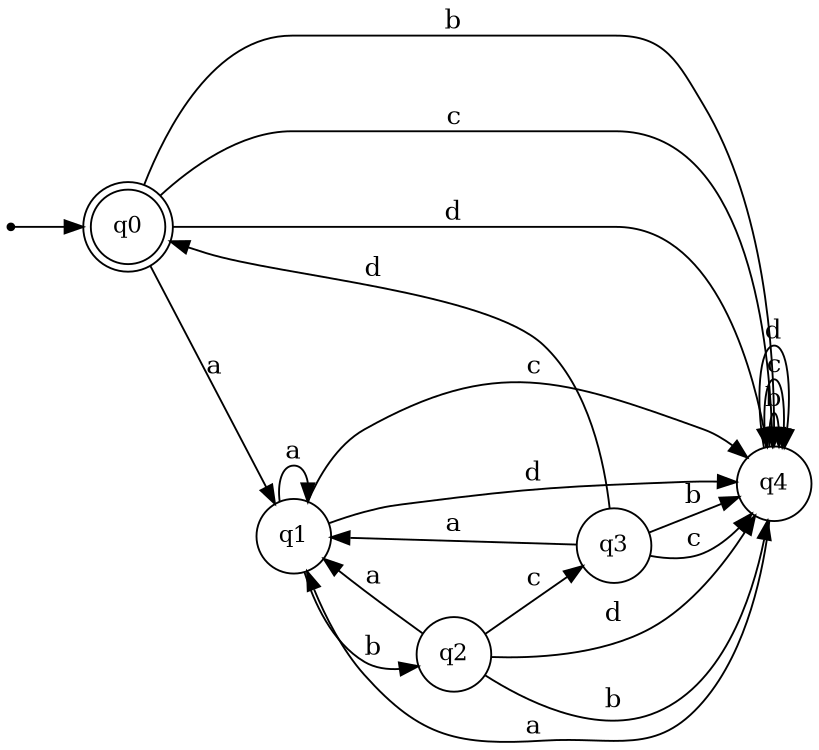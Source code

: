 digraph finite_state_machine {
   rankdir=LR
   size="8,5"

   node [shape = doublecircle, label="q0", fontsize=12] 0;

   node [shape = circle, label="q1", fontsize=12] 1;
   node [shape = circle, label="q2", fontsize=12] 2;
   node [shape = circle, label="q3", fontsize=12] 3;
   node [shape = circle, label="q4", fontsize=12] 4;

   node [shape = point] qi;
   qi -> 0;

   0 -> 1 [label = "a"];
   0 -> 4 [label = "b"];
   0 -> 4 [label = "c"];
   0 -> 4 [label = "d"];

   1 -> 1 [label = "a"];
   1 -> 2 [label = "b"];
   1 -> 4 [label = "c"];
   1 -> 4 [label = "d"];

   2 -> 1 [label = "a"];
   2 -> 4 [label = "b"];
   2 -> 3 [label = "c"];
   2 -> 4 [label = "d"];

   3 -> 1 [label = "a"];
   3 -> 4 [label = "b"];
   3 -> 4 [label = "c"];
   3 -> 0 [label = "d"];

   4 -> 1 [label = "a"];
   4 -> 4 [label = "b"];
   4 -> 4 [label = "c"];
   4 -> 4 [label = "d"];

}
